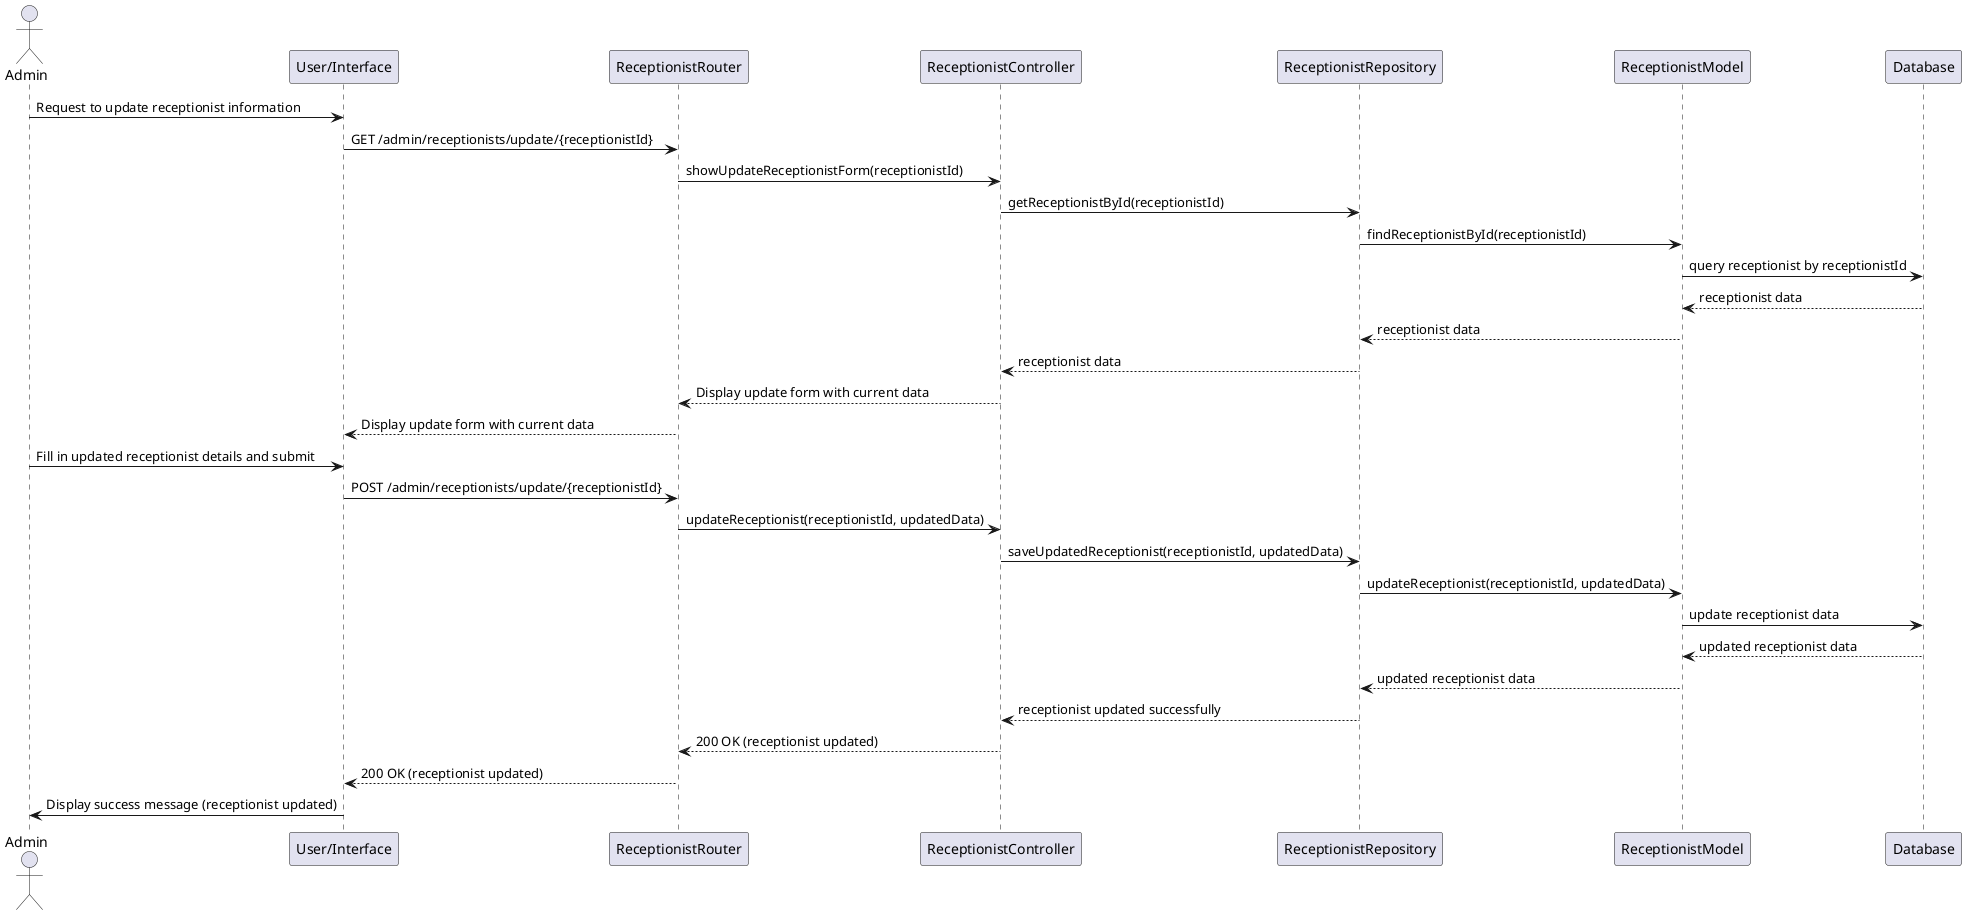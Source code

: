 @startuml
actor Admin
participant "User/Interface" as UI
participant "ReceptionistRouter" as Router
participant "ReceptionistController" as Controller
participant "ReceptionistRepository" as Repository
participant "ReceptionistModel" as ReceptionistModel
participant "Database" as DB

Admin -> UI: Request to update receptionist information
UI -> Router: GET /admin/receptionists/update/{receptionistId}
Router -> Controller: showUpdateReceptionistForm(receptionistId)
Controller -> Repository: getReceptionistById(receptionistId)
Repository -> ReceptionistModel: findReceptionistById(receptionistId)
ReceptionistModel -> DB: query receptionist by receptionistId
DB --> ReceptionistModel: receptionist data
ReceptionistModel --> Repository: receptionist data
Repository --> Controller: receptionist data
Controller --> Router: Display update form with current data
Router --> UI: Display update form with current data

Admin -> UI: Fill in updated receptionist details and submit
UI -> Router: POST /admin/receptionists/update/{receptionistId}
Router -> Controller: updateReceptionist(receptionistId, updatedData)
Controller -> Repository: saveUpdatedReceptionist(receptionistId, updatedData)

Repository -> ReceptionistModel: updateReceptionist(receptionistId, updatedData)
ReceptionistModel -> DB: update receptionist data
DB --> ReceptionistModel: updated receptionist data
ReceptionistModel --> Repository: updated receptionist data
Repository --> Controller: receptionist updated successfully

Controller --> Router: 200 OK (receptionist updated)
Router --> UI: 200 OK (receptionist updated)
UI -> Admin: Display success message (receptionist updated)
@enduml

